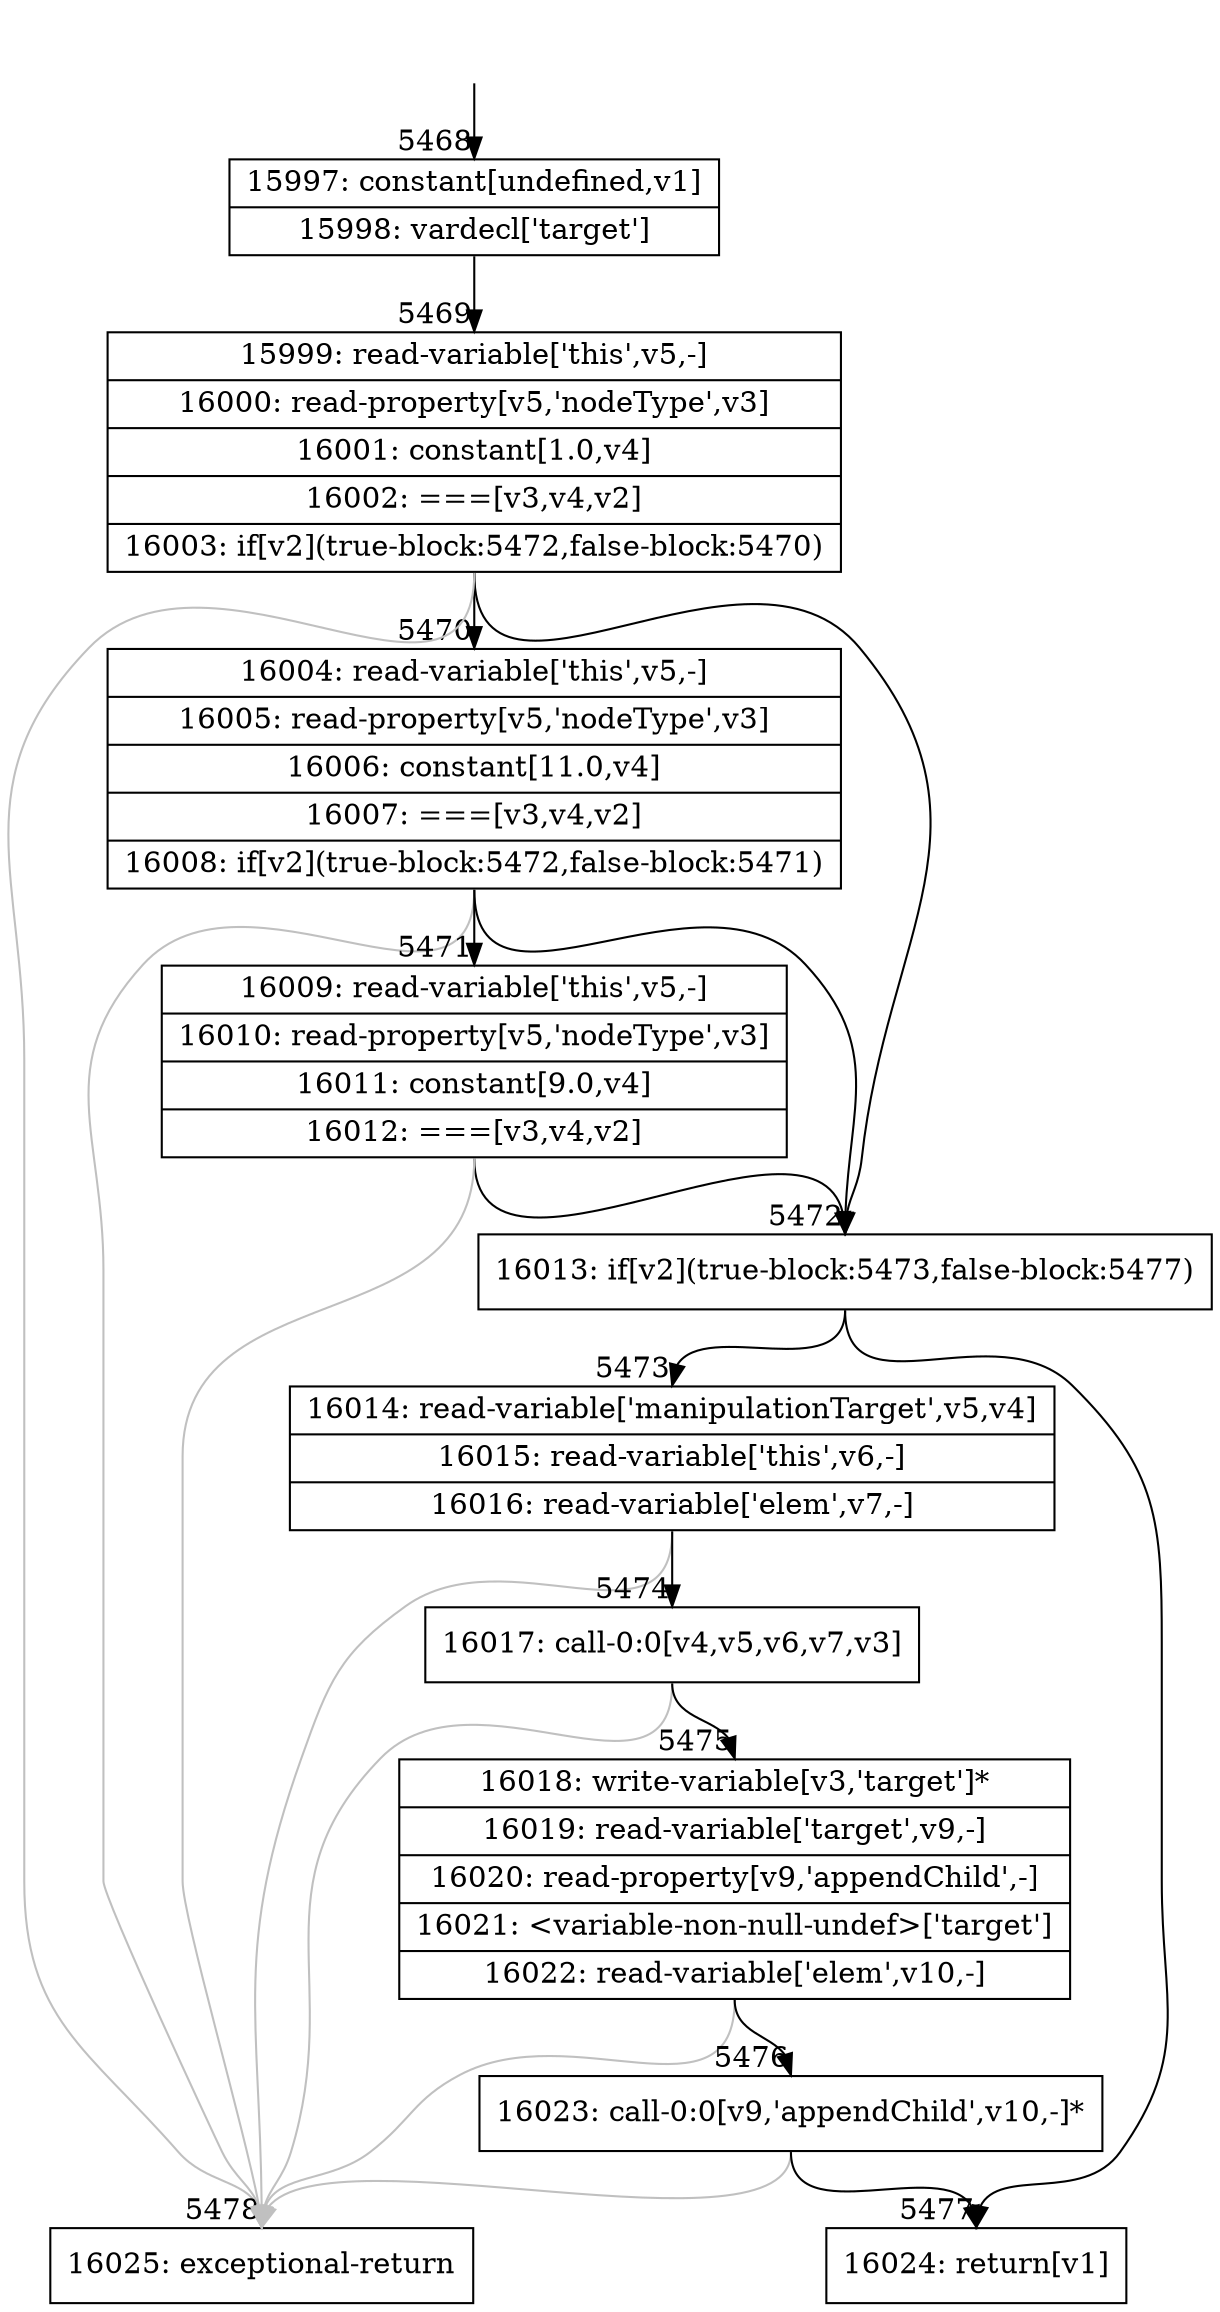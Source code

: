 digraph {
rankdir="TD"
BB_entry339[shape=none,label=""];
BB_entry339 -> BB5468 [tailport=s, headport=n, headlabel="    5468"]
BB5468 [shape=record label="{15997: constant[undefined,v1]|15998: vardecl['target']}" ] 
BB5468 -> BB5469 [tailport=s, headport=n, headlabel="      5469"]
BB5469 [shape=record label="{15999: read-variable['this',v5,-]|16000: read-property[v5,'nodeType',v3]|16001: constant[1.0,v4]|16002: ===[v3,v4,v2]|16003: if[v2](true-block:5472,false-block:5470)}" ] 
BB5469 -> BB5472 [tailport=s, headport=n, headlabel="      5472"]
BB5469 -> BB5470 [tailport=s, headport=n, headlabel="      5470"]
BB5469 -> BB5478 [tailport=s, headport=n, color=gray, headlabel="      5478"]
BB5470 [shape=record label="{16004: read-variable['this',v5,-]|16005: read-property[v5,'nodeType',v3]|16006: constant[11.0,v4]|16007: ===[v3,v4,v2]|16008: if[v2](true-block:5472,false-block:5471)}" ] 
BB5470 -> BB5472 [tailport=s, headport=n]
BB5470 -> BB5471 [tailport=s, headport=n, headlabel="      5471"]
BB5470 -> BB5478 [tailport=s, headport=n, color=gray]
BB5471 [shape=record label="{16009: read-variable['this',v5,-]|16010: read-property[v5,'nodeType',v3]|16011: constant[9.0,v4]|16012: ===[v3,v4,v2]}" ] 
BB5471 -> BB5472 [tailport=s, headport=n]
BB5471 -> BB5478 [tailport=s, headport=n, color=gray]
BB5472 [shape=record label="{16013: if[v2](true-block:5473,false-block:5477)}" ] 
BB5472 -> BB5473 [tailport=s, headport=n, headlabel="      5473"]
BB5472 -> BB5477 [tailport=s, headport=n, headlabel="      5477"]
BB5473 [shape=record label="{16014: read-variable['manipulationTarget',v5,v4]|16015: read-variable['this',v6,-]|16016: read-variable['elem',v7,-]}" ] 
BB5473 -> BB5474 [tailport=s, headport=n, headlabel="      5474"]
BB5473 -> BB5478 [tailport=s, headport=n, color=gray]
BB5474 [shape=record label="{16017: call-0:0[v4,v5,v6,v7,v3]}" ] 
BB5474 -> BB5475 [tailport=s, headport=n, headlabel="      5475"]
BB5474 -> BB5478 [tailport=s, headport=n, color=gray]
BB5475 [shape=record label="{16018: write-variable[v3,'target']*|16019: read-variable['target',v9,-]|16020: read-property[v9,'appendChild',-]|16021: \<variable-non-null-undef\>['target']|16022: read-variable['elem',v10,-]}" ] 
BB5475 -> BB5476 [tailport=s, headport=n, headlabel="      5476"]
BB5475 -> BB5478 [tailport=s, headport=n, color=gray]
BB5476 [shape=record label="{16023: call-0:0[v9,'appendChild',v10,-]*}" ] 
BB5476 -> BB5477 [tailport=s, headport=n]
BB5476 -> BB5478 [tailport=s, headport=n, color=gray]
BB5477 [shape=record label="{16024: return[v1]}" ] 
BB5478 [shape=record label="{16025: exceptional-return}" ] 
}
